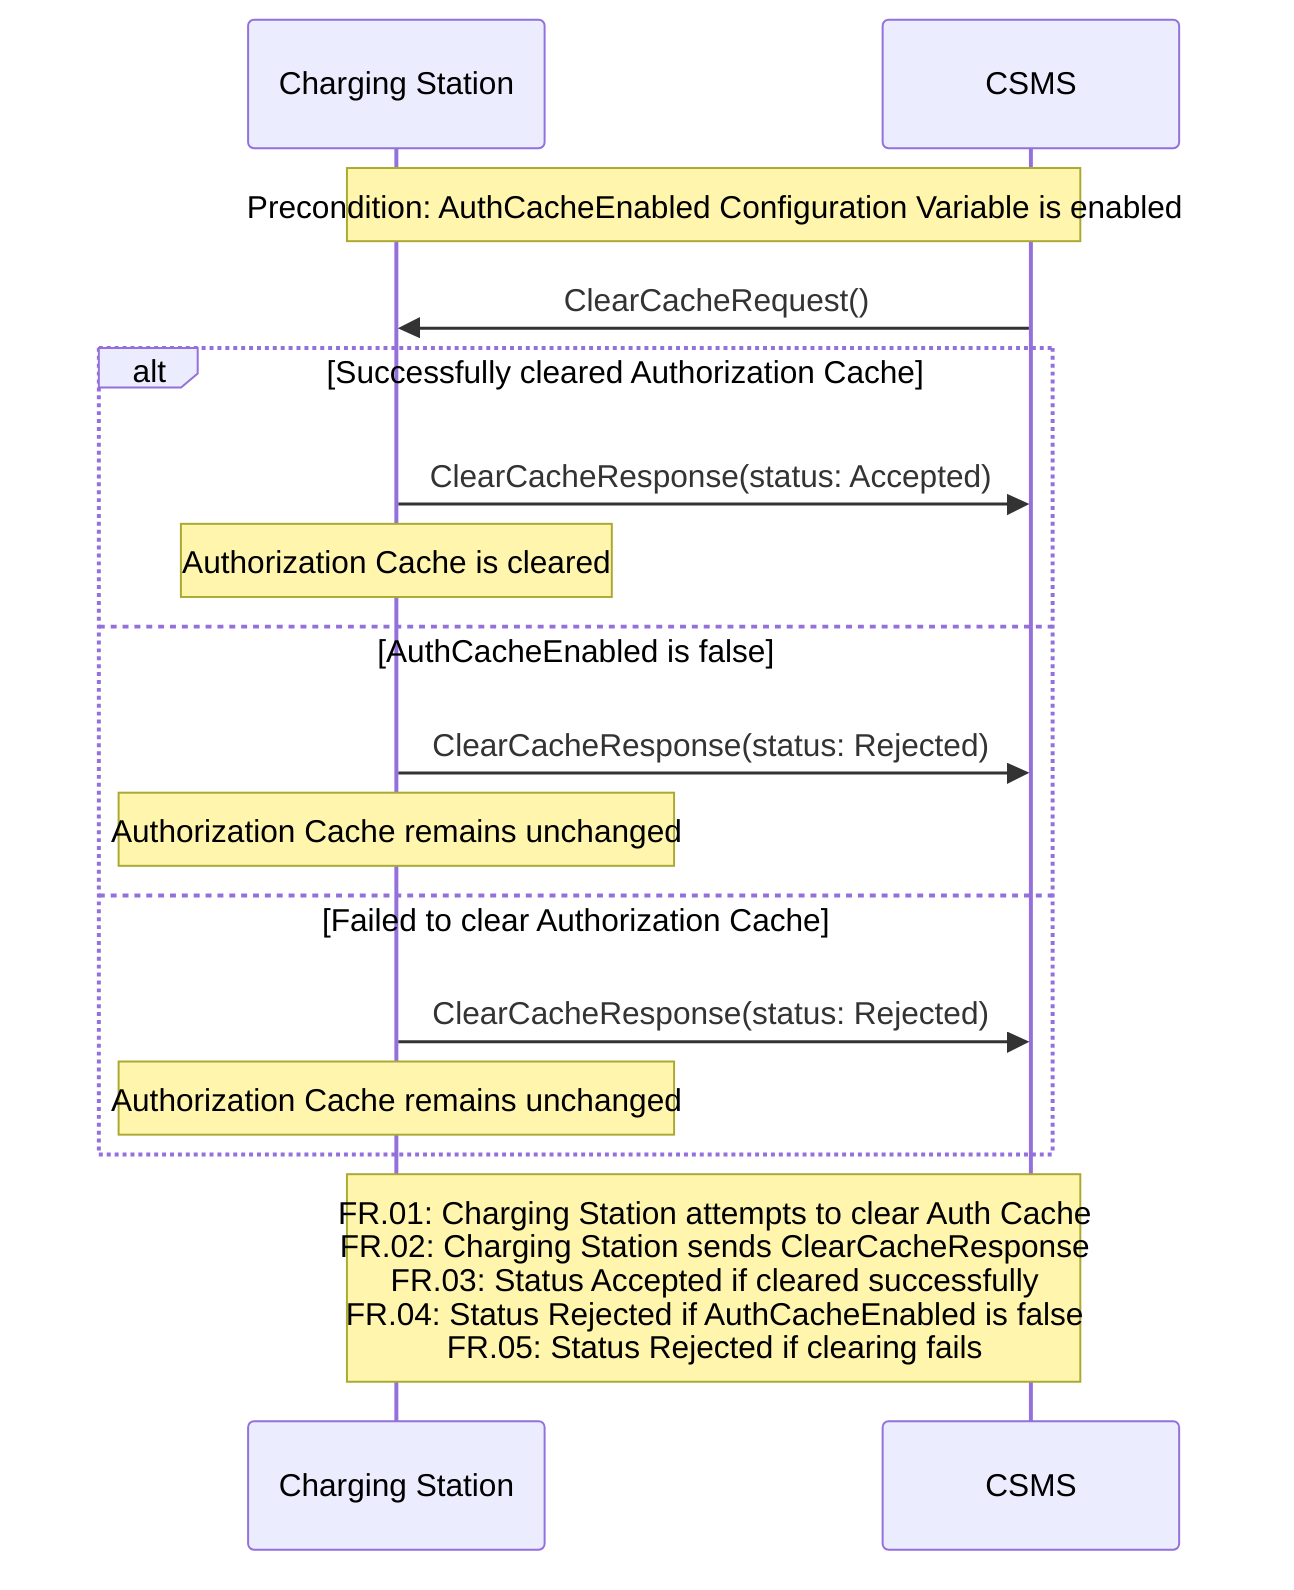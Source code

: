 sequenceDiagram
    participant CS as Charging Station
    participant CSMS
    
    Note over CS, CSMS: Precondition: AuthCacheEnabled Configuration Variable is enabled
    
    CSMS->>CS: ClearCacheRequest()
    
    alt Successfully cleared Authorization Cache
        CS->>CSMS: ClearCacheResponse(status: Accepted)
        Note over CS: Authorization Cache is cleared
    else AuthCacheEnabled is false
        CS->>CSMS: ClearCacheResponse(status: Rejected)
        Note over CS: Authorization Cache remains unchanged
    else Failed to clear Authorization Cache
        CS->>CSMS: ClearCacheResponse(status: Rejected)
        Note over CS: Authorization Cache remains unchanged
    end
    
    Note over CS, CSMS: FR.01: Charging Station attempts to clear Auth Cache<br>FR.02: Charging Station sends ClearCacheResponse<br>FR.03: Status Accepted if cleared successfully<br>FR.04: Status Rejected if AuthCacheEnabled is false<br>FR.05: Status Rejected if clearing fails